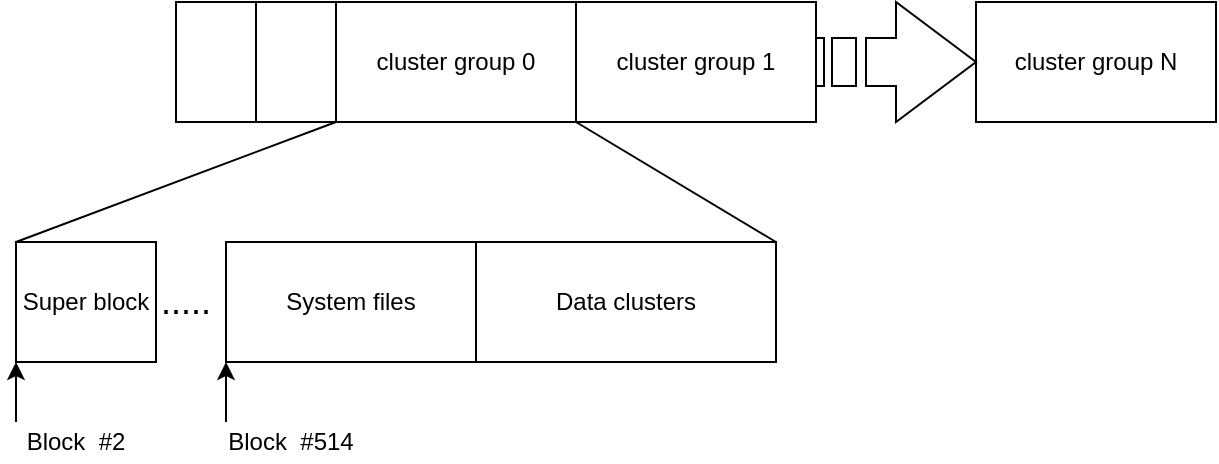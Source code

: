 <mxfile version="13.3.5" type="github">
  <diagram id="M1a95tpMGcjsCZDzniAK" name="Page-1">
    <mxGraphModel dx="1022" dy="438" grid="1" gridSize="10" guides="1" tooltips="1" connect="1" arrows="1" fold="1" page="1" pageScale="1" pageWidth="827" pageHeight="1169" math="0" shadow="0">
      <root>
        <mxCell id="0" />
        <mxCell id="1" parent="0" />
        <mxCell id="HYH05OHCe67fDHXb1lPY-1" value="Super block" style="rounded=0;whiteSpace=wrap;html=1;" vertex="1" parent="1">
          <mxGeometry x="40" y="360" width="70" height="60" as="geometry" />
        </mxCell>
        <mxCell id="HYH05OHCe67fDHXb1lPY-5" value="" style="rounded=0;whiteSpace=wrap;html=1;" vertex="1" parent="1">
          <mxGeometry x="120" y="240" width="40" height="60" as="geometry" />
        </mxCell>
        <mxCell id="HYH05OHCe67fDHXb1lPY-6" value="" style="rounded=0;whiteSpace=wrap;html=1;" vertex="1" parent="1">
          <mxGeometry x="160" y="240" width="40" height="60" as="geometry" />
        </mxCell>
        <mxCell id="HYH05OHCe67fDHXb1lPY-7" value="cluster group 0" style="rounded=0;whiteSpace=wrap;html=1;" vertex="1" parent="1">
          <mxGeometry x="200" y="240" width="120" height="60" as="geometry" />
        </mxCell>
        <mxCell id="HYH05OHCe67fDHXb1lPY-8" value="Block&amp;nbsp; #2" style="text;html=1;strokeColor=none;fillColor=none;align=center;verticalAlign=middle;whiteSpace=wrap;rounded=0;" vertex="1" parent="1">
          <mxGeometry x="40" y="450" width="60" height="20" as="geometry" />
        </mxCell>
        <mxCell id="HYH05OHCe67fDHXb1lPY-9" value="cluster group 1" style="rounded=0;whiteSpace=wrap;html=1;" vertex="1" parent="1">
          <mxGeometry x="320" y="240" width="120" height="60" as="geometry" />
        </mxCell>
        <mxCell id="HYH05OHCe67fDHXb1lPY-10" value="cluster group N" style="rounded=0;whiteSpace=wrap;html=1;" vertex="1" parent="1">
          <mxGeometry x="520" y="240" width="120" height="60" as="geometry" />
        </mxCell>
        <mxCell id="HYH05OHCe67fDHXb1lPY-11" value="" style="html=1;shadow=0;dashed=0;align=center;verticalAlign=middle;shape=mxgraph.arrows2.stripedArrow;dy=0.6;dx=40;notch=25;" vertex="1" parent="1">
          <mxGeometry x="440" y="240" width="80" height="60" as="geometry" />
        </mxCell>
        <mxCell id="HYH05OHCe67fDHXb1lPY-12" value="System files" style="rounded=0;whiteSpace=wrap;html=1;" vertex="1" parent="1">
          <mxGeometry x="145" y="360" width="125" height="60" as="geometry" />
        </mxCell>
        <mxCell id="HYH05OHCe67fDHXb1lPY-13" value="" style="endArrow=none;html=1;entryX=1;entryY=1;entryDx=0;entryDy=0;exitX=0;exitY=0;exitDx=0;exitDy=0;" edge="1" parent="1" source="HYH05OHCe67fDHXb1lPY-1" target="HYH05OHCe67fDHXb1lPY-6">
          <mxGeometry width="50" height="50" relative="1" as="geometry">
            <mxPoint x="40" y="340" as="sourcePoint" />
            <mxPoint x="90" y="290" as="targetPoint" />
          </mxGeometry>
        </mxCell>
        <mxCell id="HYH05OHCe67fDHXb1lPY-14" value="Block&amp;nbsp; #514" style="text;html=1;strokeColor=none;fillColor=none;align=center;verticalAlign=middle;whiteSpace=wrap;rounded=0;" vertex="1" parent="1">
          <mxGeometry x="145" y="450" width="65" height="20" as="geometry" />
        </mxCell>
        <mxCell id="HYH05OHCe67fDHXb1lPY-15" value="" style="endArrow=classic;html=1;entryX=0;entryY=1;entryDx=0;entryDy=0;exitX=0;exitY=0;exitDx=0;exitDy=0;" edge="1" parent="1" source="HYH05OHCe67fDHXb1lPY-14" target="HYH05OHCe67fDHXb1lPY-12">
          <mxGeometry width="50" height="50" relative="1" as="geometry">
            <mxPoint x="90" y="490" as="sourcePoint" />
            <mxPoint x="140" y="440" as="targetPoint" />
          </mxGeometry>
        </mxCell>
        <mxCell id="HYH05OHCe67fDHXb1lPY-16" value="" style="endArrow=classic;html=1;exitX=0;exitY=0;exitDx=0;exitDy=0;" edge="1" parent="1" source="HYH05OHCe67fDHXb1lPY-8">
          <mxGeometry width="50" height="50" relative="1" as="geometry">
            <mxPoint x="-10" y="480" as="sourcePoint" />
            <mxPoint x="40" y="420" as="targetPoint" />
          </mxGeometry>
        </mxCell>
        <mxCell id="HYH05OHCe67fDHXb1lPY-17" value="Data clusters" style="rounded=0;whiteSpace=wrap;html=1;" vertex="1" parent="1">
          <mxGeometry x="270" y="360" width="150" height="60" as="geometry" />
        </mxCell>
        <mxCell id="HYH05OHCe67fDHXb1lPY-18" value="" style="endArrow=none;html=1;entryX=0;entryY=1;entryDx=0;entryDy=0;exitX=1;exitY=0;exitDx=0;exitDy=0;" edge="1" parent="1" source="HYH05OHCe67fDHXb1lPY-17" target="HYH05OHCe67fDHXb1lPY-9">
          <mxGeometry width="50" height="50" relative="1" as="geometry">
            <mxPoint x="440" y="380" as="sourcePoint" />
            <mxPoint x="490" y="330" as="targetPoint" />
          </mxGeometry>
        </mxCell>
        <mxCell id="HYH05OHCe67fDHXb1lPY-19" value="&lt;font style=&quot;font-size: 18px&quot;&gt;.....&lt;/font&gt;" style="text;html=1;strokeColor=none;fillColor=none;align=center;verticalAlign=middle;whiteSpace=wrap;rounded=0;" vertex="1" parent="1">
          <mxGeometry x="110" y="380" width="30" height="20" as="geometry" />
        </mxCell>
      </root>
    </mxGraphModel>
  </diagram>
</mxfile>
